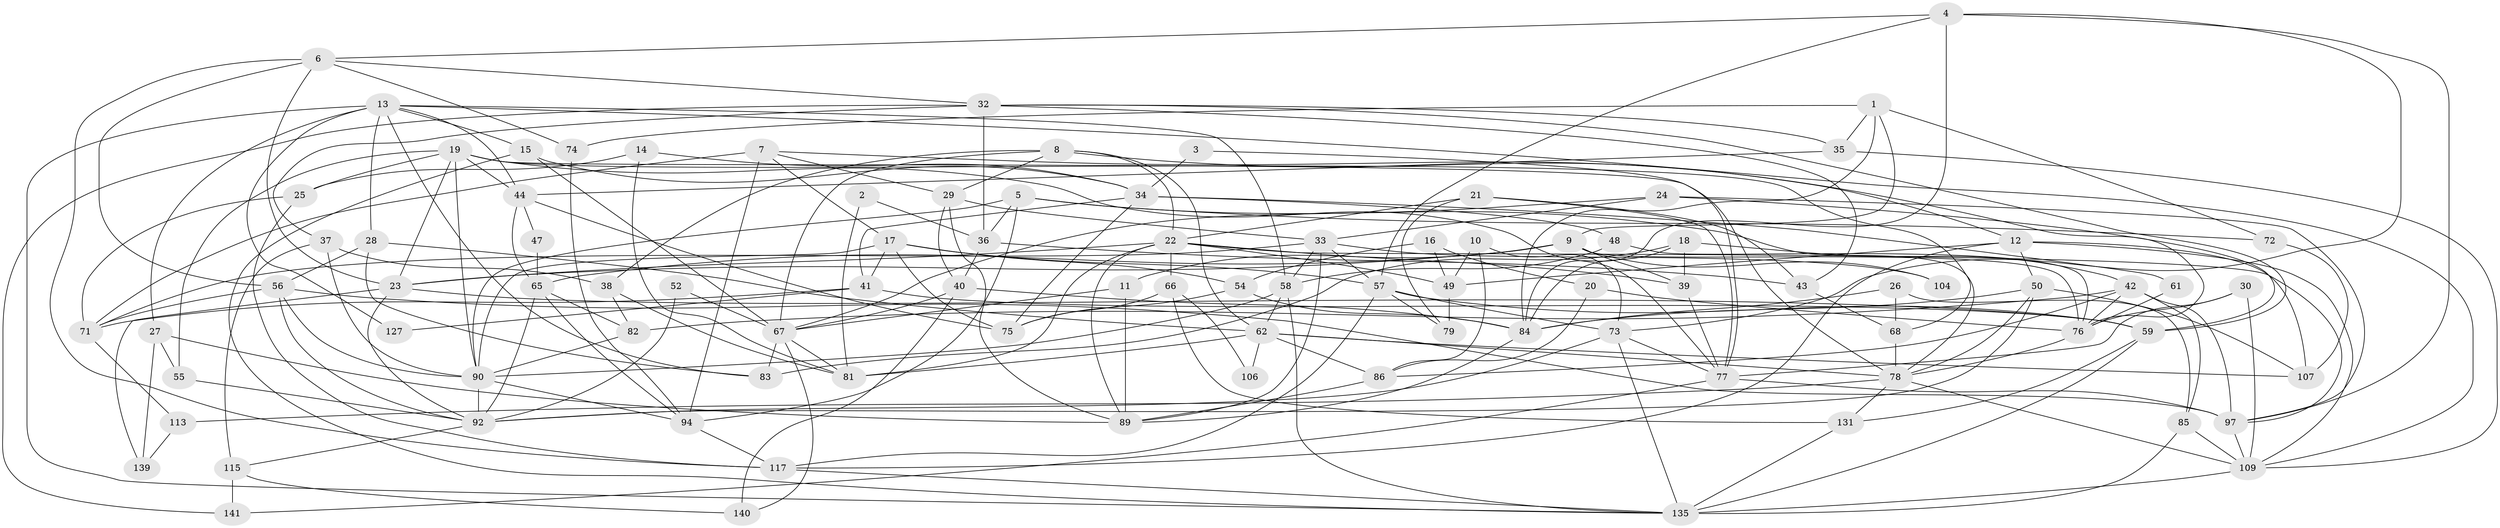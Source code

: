 // original degree distribution, {2: 0.1267605633802817, 5: 0.18309859154929578, 3: 0.28169014084507044, 4: 0.2605633802816901, 7: 0.02112676056338028, 6: 0.11267605633802817, 8: 0.007042253521126761, 9: 0.007042253521126761}
// Generated by graph-tools (version 1.1) at 2025/11/02/27/25 16:11:19]
// undirected, 93 vertices, 233 edges
graph export_dot {
graph [start="1"]
  node [color=gray90,style=filled];
  1 [super="+46"];
  2;
  3;
  4 [super="+99"];
  5 [super="+132"];
  6 [super="+100"];
  7;
  8 [super="+134"];
  9 [super="+121"];
  10;
  11;
  12 [super="+45"];
  13 [super="+112"];
  14;
  15 [super="+51"];
  16;
  17 [super="+31"];
  18;
  19 [super="+98"];
  20;
  21;
  22 [super="+133"];
  23 [super="+70"];
  24;
  25;
  26;
  27 [super="+64"];
  28 [super="+105"];
  29;
  30;
  32 [super="+118"];
  33 [super="+119"];
  34 [super="+110"];
  35;
  36 [super="+93"];
  37 [super="+63"];
  38;
  39 [super="+96"];
  40;
  41 [super="+53"];
  42;
  43 [super="+60"];
  44 [super="+123"];
  47;
  48 [super="+124"];
  49 [super="+88"];
  50;
  52;
  54 [super="+130"];
  55;
  56;
  57;
  58 [super="+111"];
  59 [super="+125"];
  61;
  62 [super="+122"];
  65 [super="+69"];
  66 [super="+120"];
  67 [super="+108"];
  68;
  71 [super="+137"];
  72;
  73 [super="+136"];
  74;
  75;
  76 [super="+95"];
  77 [super="+80"];
  78 [super="+102"];
  79;
  81 [super="+138"];
  82 [super="+114"];
  83 [super="+129"];
  84 [super="+103"];
  85;
  86 [super="+87"];
  89 [super="+142"];
  90 [super="+91"];
  92 [super="+126"];
  94 [super="+101"];
  97 [super="+128"];
  104;
  106;
  107;
  109 [super="+116"];
  113;
  115;
  117;
  127;
  131;
  135;
  139;
  140;
  141;
  1 -- 84;
  1 -- 35;
  1 -- 72;
  1 -- 9;
  1 -- 74;
  2 -- 81;
  2 -- 36;
  3 -- 77;
  3 -- 34;
  4 -- 57;
  4 -- 73;
  4 -- 97;
  4 -- 84;
  4 -- 6;
  5 -- 72;
  5 -- 90;
  5 -- 94;
  5 -- 78;
  5 -- 36;
  6 -- 74;
  6 -- 56;
  6 -- 32;
  6 -- 117;
  6 -- 23;
  7 -- 29;
  7 -- 76;
  7 -- 17;
  7 -- 71;
  7 -- 94;
  8 -- 29;
  8 -- 12;
  8 -- 62;
  8 -- 67;
  8 -- 38;
  8 -- 22;
  9 -- 39;
  9 -- 11;
  9 -- 76;
  9 -- 65;
  9 -- 104;
  9 -- 23;
  10 -- 73;
  10 -- 49;
  10 -- 86;
  11 -- 89;
  11 -- 67;
  12 -- 50;
  12 -- 117;
  12 -- 107;
  12 -- 49;
  12 -- 109;
  13 -- 135;
  13 -- 15;
  13 -- 44;
  13 -- 27;
  13 -- 127;
  13 -- 83;
  13 -- 109;
  13 -- 28;
  13 -- 58;
  14 -- 34;
  14 -- 25;
  14 -- 81;
  15 -- 135;
  15 -- 34;
  15 -- 67;
  16 -- 54;
  16 -- 20;
  16 -- 49;
  17 -- 54;
  17 -- 75;
  17 -- 41;
  17 -- 57;
  17 -- 90;
  18 -- 42;
  18 -- 84;
  18 -- 39;
  18 -- 83;
  19 -- 68;
  19 -- 25;
  19 -- 77;
  19 -- 78;
  19 -- 23;
  19 -- 55;
  19 -- 90;
  19 -- 44;
  20 -- 86;
  20 -- 76;
  21 -- 77;
  21 -- 43;
  21 -- 79;
  21 -- 22;
  22 -- 97;
  22 -- 49;
  22 -- 23;
  22 -- 39;
  22 -- 66;
  22 -- 81;
  22 -- 89;
  23 -- 59;
  23 -- 139;
  23 -- 92;
  24 -- 33;
  24 -- 67;
  24 -- 97;
  24 -- 59;
  25 -- 117;
  25 -- 71;
  26 -- 85;
  26 -- 68;
  26 -- 84;
  27 -- 89;
  27 -- 139;
  27 -- 55;
  28 -- 56;
  28 -- 83;
  28 -- 62;
  29 -- 40;
  29 -- 89;
  29 -- 33;
  30 -- 76;
  30 -- 109;
  30 -- 77;
  32 -- 141;
  32 -- 35;
  32 -- 36;
  32 -- 43;
  32 -- 59;
  32 -- 37;
  33 -- 57;
  33 -- 104;
  33 -- 71;
  33 -- 89;
  33 -- 58;
  34 -- 41;
  34 -- 75;
  34 -- 61;
  34 -- 48;
  35 -- 109;
  35 -- 44;
  36 -- 43;
  36 -- 40;
  37 -- 38;
  37 -- 115;
  37 -- 90;
  38 -- 82;
  38 -- 81;
  39 -- 77;
  40 -- 140;
  40 -- 67;
  40 -- 84;
  41 -- 71;
  41 -- 59;
  41 -- 127;
  42 -- 85;
  42 -- 86;
  42 -- 97;
  42 -- 82;
  42 -- 76;
  43 -- 68;
  44 -- 65;
  44 -- 75;
  44 -- 47;
  47 -- 65;
  48 -- 58;
  48 -- 76;
  49 -- 79;
  50 -- 78;
  50 -- 92;
  50 -- 107;
  50 -- 84;
  52 -- 92;
  52 -- 67;
  54 -- 75;
  54 -- 84;
  55 -- 92;
  56 -- 90;
  56 -- 92;
  56 -- 71;
  56 -- 97;
  57 -- 59;
  57 -- 117;
  57 -- 73;
  57 -- 79;
  58 -- 135;
  58 -- 62;
  58 -- 90;
  59 -- 131;
  59 -- 135;
  61 -- 76 [weight=2];
  62 -- 107;
  62 -- 81;
  62 -- 86;
  62 -- 106;
  62 -- 78;
  65 -- 92;
  65 -- 82;
  65 -- 94;
  66 -- 75;
  66 -- 131;
  66 -- 106;
  67 -- 83;
  67 -- 140;
  67 -- 81;
  68 -- 78;
  71 -- 113;
  72 -- 107;
  73 -- 135;
  73 -- 92;
  73 -- 77;
  74 -- 94;
  76 -- 78;
  77 -- 141;
  77 -- 97;
  78 -- 131;
  78 -- 113;
  78 -- 109;
  82 -- 90;
  84 -- 89;
  85 -- 135;
  85 -- 109;
  86 -- 89;
  90 -- 92;
  90 -- 94;
  92 -- 115;
  94 -- 117;
  97 -- 109;
  109 -- 135;
  113 -- 139;
  115 -- 140;
  115 -- 141;
  117 -- 135;
  131 -- 135;
}
